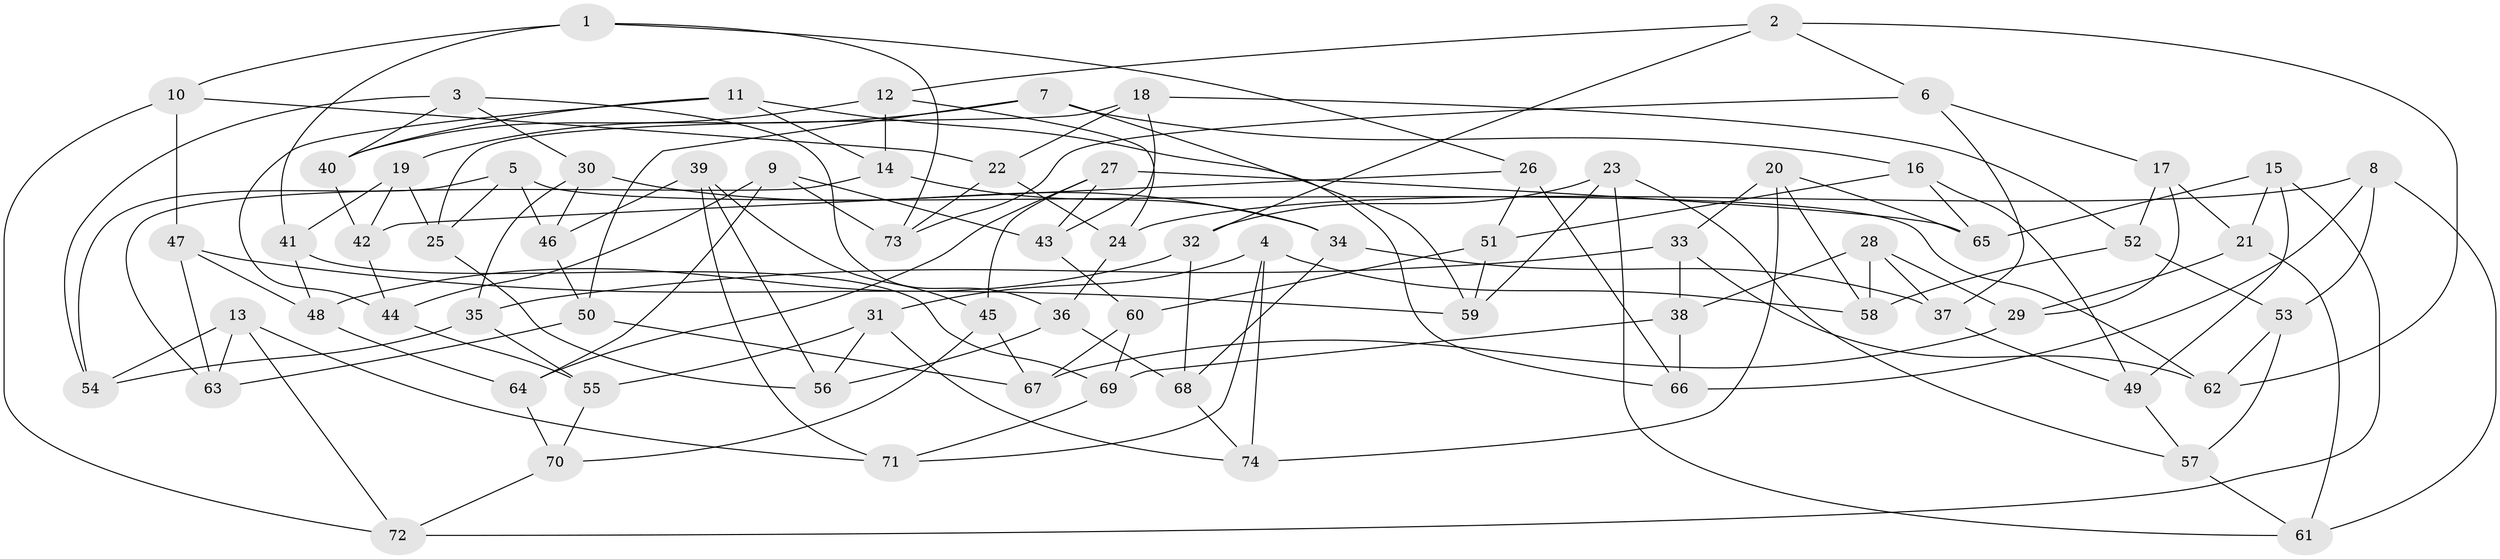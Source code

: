 // coarse degree distribution, {4: 0.6862745098039216, 5: 0.19607843137254902, 3: 0.058823529411764705, 6: 0.0392156862745098, 11: 0.0196078431372549}
// Generated by graph-tools (version 1.1) at 2025/03/03/04/25 22:03:00]
// undirected, 74 vertices, 148 edges
graph export_dot {
graph [start="1"]
  node [color=gray90,style=filled];
  1;
  2;
  3;
  4;
  5;
  6;
  7;
  8;
  9;
  10;
  11;
  12;
  13;
  14;
  15;
  16;
  17;
  18;
  19;
  20;
  21;
  22;
  23;
  24;
  25;
  26;
  27;
  28;
  29;
  30;
  31;
  32;
  33;
  34;
  35;
  36;
  37;
  38;
  39;
  40;
  41;
  42;
  43;
  44;
  45;
  46;
  47;
  48;
  49;
  50;
  51;
  52;
  53;
  54;
  55;
  56;
  57;
  58;
  59;
  60;
  61;
  62;
  63;
  64;
  65;
  66;
  67;
  68;
  69;
  70;
  71;
  72;
  73;
  74;
  1 -- 26;
  1 -- 10;
  1 -- 73;
  1 -- 41;
  2 -- 12;
  2 -- 62;
  2 -- 6;
  2 -- 32;
  3 -- 40;
  3 -- 36;
  3 -- 30;
  3 -- 54;
  4 -- 58;
  4 -- 31;
  4 -- 74;
  4 -- 71;
  5 -- 25;
  5 -- 46;
  5 -- 62;
  5 -- 54;
  6 -- 37;
  6 -- 17;
  6 -- 73;
  7 -- 50;
  7 -- 16;
  7 -- 19;
  7 -- 59;
  8 -- 66;
  8 -- 53;
  8 -- 61;
  8 -- 24;
  9 -- 43;
  9 -- 44;
  9 -- 73;
  9 -- 64;
  10 -- 22;
  10 -- 72;
  10 -- 47;
  11 -- 14;
  11 -- 66;
  11 -- 40;
  11 -- 44;
  12 -- 40;
  12 -- 24;
  12 -- 14;
  13 -- 72;
  13 -- 71;
  13 -- 54;
  13 -- 63;
  14 -- 63;
  14 -- 34;
  15 -- 65;
  15 -- 72;
  15 -- 49;
  15 -- 21;
  16 -- 51;
  16 -- 65;
  16 -- 49;
  17 -- 29;
  17 -- 52;
  17 -- 21;
  18 -- 25;
  18 -- 43;
  18 -- 22;
  18 -- 52;
  19 -- 25;
  19 -- 41;
  19 -- 42;
  20 -- 33;
  20 -- 65;
  20 -- 74;
  20 -- 58;
  21 -- 29;
  21 -- 61;
  22 -- 73;
  22 -- 24;
  23 -- 59;
  23 -- 61;
  23 -- 57;
  23 -- 32;
  24 -- 36;
  25 -- 56;
  26 -- 42;
  26 -- 51;
  26 -- 66;
  27 -- 43;
  27 -- 64;
  27 -- 45;
  27 -- 65;
  28 -- 58;
  28 -- 37;
  28 -- 38;
  28 -- 29;
  29 -- 67;
  30 -- 34;
  30 -- 35;
  30 -- 46;
  31 -- 74;
  31 -- 56;
  31 -- 55;
  32 -- 48;
  32 -- 68;
  33 -- 38;
  33 -- 35;
  33 -- 62;
  34 -- 68;
  34 -- 37;
  35 -- 54;
  35 -- 55;
  36 -- 56;
  36 -- 68;
  37 -- 49;
  38 -- 69;
  38 -- 66;
  39 -- 46;
  39 -- 71;
  39 -- 56;
  39 -- 45;
  40 -- 42;
  41 -- 48;
  41 -- 69;
  42 -- 44;
  43 -- 60;
  44 -- 55;
  45 -- 70;
  45 -- 67;
  46 -- 50;
  47 -- 48;
  47 -- 63;
  47 -- 59;
  48 -- 64;
  49 -- 57;
  50 -- 67;
  50 -- 63;
  51 -- 60;
  51 -- 59;
  52 -- 53;
  52 -- 58;
  53 -- 57;
  53 -- 62;
  55 -- 70;
  57 -- 61;
  60 -- 69;
  60 -- 67;
  64 -- 70;
  68 -- 74;
  69 -- 71;
  70 -- 72;
}
